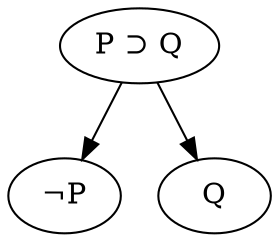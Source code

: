 digraph {
    a [label="P ⊃ Q"];
    b [label="¬P"];
    c [label="Q"];
    a -> b; a -> c;
}

digraph {
    a [label="P ≡ Q"];
    b [label="P"];
    c [label="Q"];
    d [label="¬P"];
    e [label="¬Q"];
    a -> b; b -> c; a -> d; d -> e;
}

digraph {
    a [label="¬(P ⊃ Q)"];
    b [label="P"];
    c [label="¬Q"];
    a -> b; b -> c;
}

digraph {
    a [label="¬(P ≡ Q)"];
    b [label="P"];
    c [label="Q"];
    d [label="¬P"];
    e [label="¬Q"];
    a -> b; b -> e; a -> d; d -> c;
}
